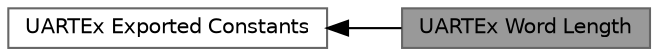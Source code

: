 digraph "UARTEx Word Length"
{
 // LATEX_PDF_SIZE
  bgcolor="transparent";
  edge [fontname=Helvetica,fontsize=10,labelfontname=Helvetica,labelfontsize=10];
  node [fontname=Helvetica,fontsize=10,shape=box,height=0.2,width=0.4];
  rankdir=LR;
  Node2 [id="Node000002",label="UARTEx Exported Constants",height=0.2,width=0.4,color="grey40", fillcolor="white", style="filled",URL="$group___u_a_r_t_ex___exported___constants.html",tooltip=" "];
  Node1 [id="Node000001",label="UARTEx Word Length",height=0.2,width=0.4,color="gray40", fillcolor="grey60", style="filled", fontcolor="black",tooltip=" "];
  Node2->Node1 [shape=plaintext, dir="back", style="solid"];
}
